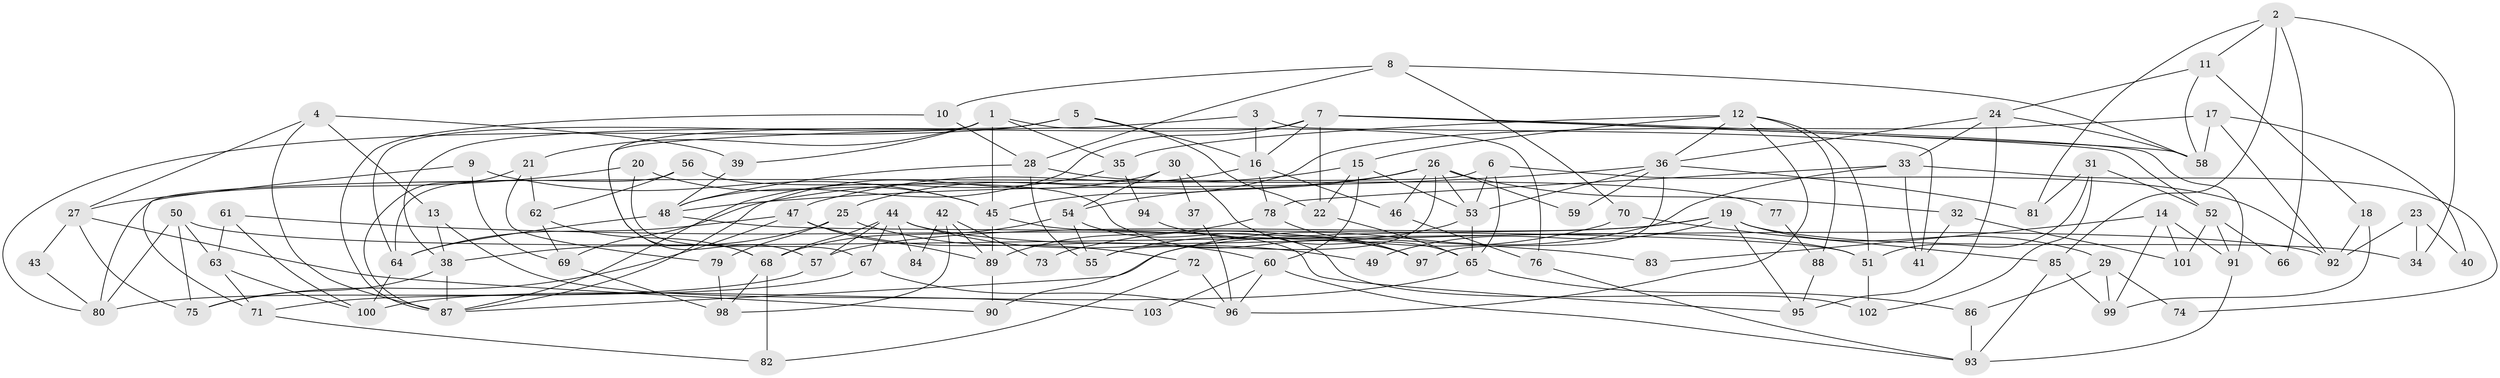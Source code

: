 // Generated by graph-tools (version 1.1) at 2025/50/03/09/25 04:50:52]
// undirected, 103 vertices, 206 edges
graph export_dot {
graph [start="1"]
  node [color=gray90,style=filled];
  1;
  2;
  3;
  4;
  5;
  6;
  7;
  8;
  9;
  10;
  11;
  12;
  13;
  14;
  15;
  16;
  17;
  18;
  19;
  20;
  21;
  22;
  23;
  24;
  25;
  26;
  27;
  28;
  29;
  30;
  31;
  32;
  33;
  34;
  35;
  36;
  37;
  38;
  39;
  40;
  41;
  42;
  43;
  44;
  45;
  46;
  47;
  48;
  49;
  50;
  51;
  52;
  53;
  54;
  55;
  56;
  57;
  58;
  59;
  60;
  61;
  62;
  63;
  64;
  65;
  66;
  67;
  68;
  69;
  70;
  71;
  72;
  73;
  74;
  75;
  76;
  77;
  78;
  79;
  80;
  81;
  82;
  83;
  84;
  85;
  86;
  87;
  88;
  89;
  90;
  91;
  92;
  93;
  94;
  95;
  96;
  97;
  98;
  99;
  100;
  101;
  102;
  103;
  1 -- 76;
  1 -- 35;
  1 -- 21;
  1 -- 39;
  1 -- 45;
  1 -- 64;
  2 -- 11;
  2 -- 81;
  2 -- 34;
  2 -- 66;
  2 -- 85;
  3 -- 68;
  3 -- 16;
  3 -- 41;
  4 -- 87;
  4 -- 39;
  4 -- 13;
  4 -- 27;
  5 -- 16;
  5 -- 57;
  5 -- 22;
  5 -- 80;
  6 -- 53;
  6 -- 92;
  6 -- 65;
  6 -- 80;
  7 -- 22;
  7 -- 48;
  7 -- 16;
  7 -- 38;
  7 -- 52;
  7 -- 58;
  7 -- 91;
  8 -- 58;
  8 -- 28;
  8 -- 10;
  8 -- 70;
  9 -- 45;
  9 -- 71;
  9 -- 69;
  10 -- 28;
  10 -- 87;
  11 -- 58;
  11 -- 18;
  11 -- 24;
  12 -- 15;
  12 -- 51;
  12 -- 35;
  12 -- 36;
  12 -- 88;
  12 -- 96;
  13 -- 38;
  13 -- 103;
  14 -- 99;
  14 -- 91;
  14 -- 83;
  14 -- 101;
  15 -- 22;
  15 -- 53;
  15 -- 47;
  15 -- 60;
  16 -- 25;
  16 -- 46;
  16 -- 78;
  17 -- 45;
  17 -- 58;
  17 -- 40;
  17 -- 92;
  18 -- 92;
  18 -- 99;
  19 -- 87;
  19 -- 57;
  19 -- 29;
  19 -- 34;
  19 -- 49;
  19 -- 95;
  20 -- 27;
  20 -- 45;
  20 -- 67;
  21 -- 79;
  21 -- 62;
  21 -- 87;
  22 -- 65;
  23 -- 92;
  23 -- 34;
  23 -- 40;
  24 -- 95;
  24 -- 33;
  24 -- 36;
  24 -- 58;
  25 -- 38;
  25 -- 60;
  25 -- 79;
  26 -- 53;
  26 -- 32;
  26 -- 46;
  26 -- 54;
  26 -- 55;
  26 -- 59;
  26 -- 69;
  27 -- 75;
  27 -- 43;
  27 -- 90;
  28 -- 55;
  28 -- 48;
  28 -- 77;
  29 -- 86;
  29 -- 74;
  29 -- 99;
  30 -- 87;
  30 -- 54;
  30 -- 37;
  30 -- 65;
  31 -- 51;
  31 -- 102;
  31 -- 52;
  31 -- 81;
  32 -- 41;
  32 -- 101;
  33 -- 78;
  33 -- 41;
  33 -- 74;
  33 -- 90;
  35 -- 87;
  35 -- 94;
  36 -- 48;
  36 -- 53;
  36 -- 59;
  36 -- 81;
  36 -- 97;
  37 -- 96;
  38 -- 87;
  38 -- 75;
  39 -- 48;
  42 -- 89;
  42 -- 98;
  42 -- 73;
  42 -- 84;
  43 -- 80;
  44 -- 68;
  44 -- 67;
  44 -- 49;
  44 -- 51;
  44 -- 57;
  44 -- 84;
  45 -- 89;
  45 -- 95;
  46 -- 76;
  47 -- 64;
  47 -- 72;
  47 -- 75;
  47 -- 89;
  48 -- 64;
  48 -- 51;
  50 -- 80;
  50 -- 75;
  50 -- 63;
  50 -- 92;
  51 -- 102;
  52 -- 66;
  52 -- 91;
  52 -- 101;
  53 -- 65;
  53 -- 55;
  54 -- 55;
  54 -- 68;
  54 -- 102;
  56 -- 97;
  56 -- 62;
  56 -- 64;
  57 -- 80;
  60 -- 96;
  60 -- 93;
  60 -- 103;
  61 -- 100;
  61 -- 63;
  61 -- 83;
  62 -- 69;
  62 -- 68;
  63 -- 100;
  63 -- 71;
  64 -- 100;
  65 -- 86;
  65 -- 100;
  67 -- 96;
  67 -- 71;
  68 -- 82;
  68 -- 98;
  69 -- 98;
  70 -- 85;
  70 -- 73;
  71 -- 82;
  72 -- 82;
  72 -- 96;
  76 -- 93;
  77 -- 88;
  78 -- 89;
  78 -- 97;
  79 -- 98;
  85 -- 93;
  85 -- 99;
  86 -- 93;
  88 -- 95;
  89 -- 90;
  91 -- 93;
  94 -- 97;
}
